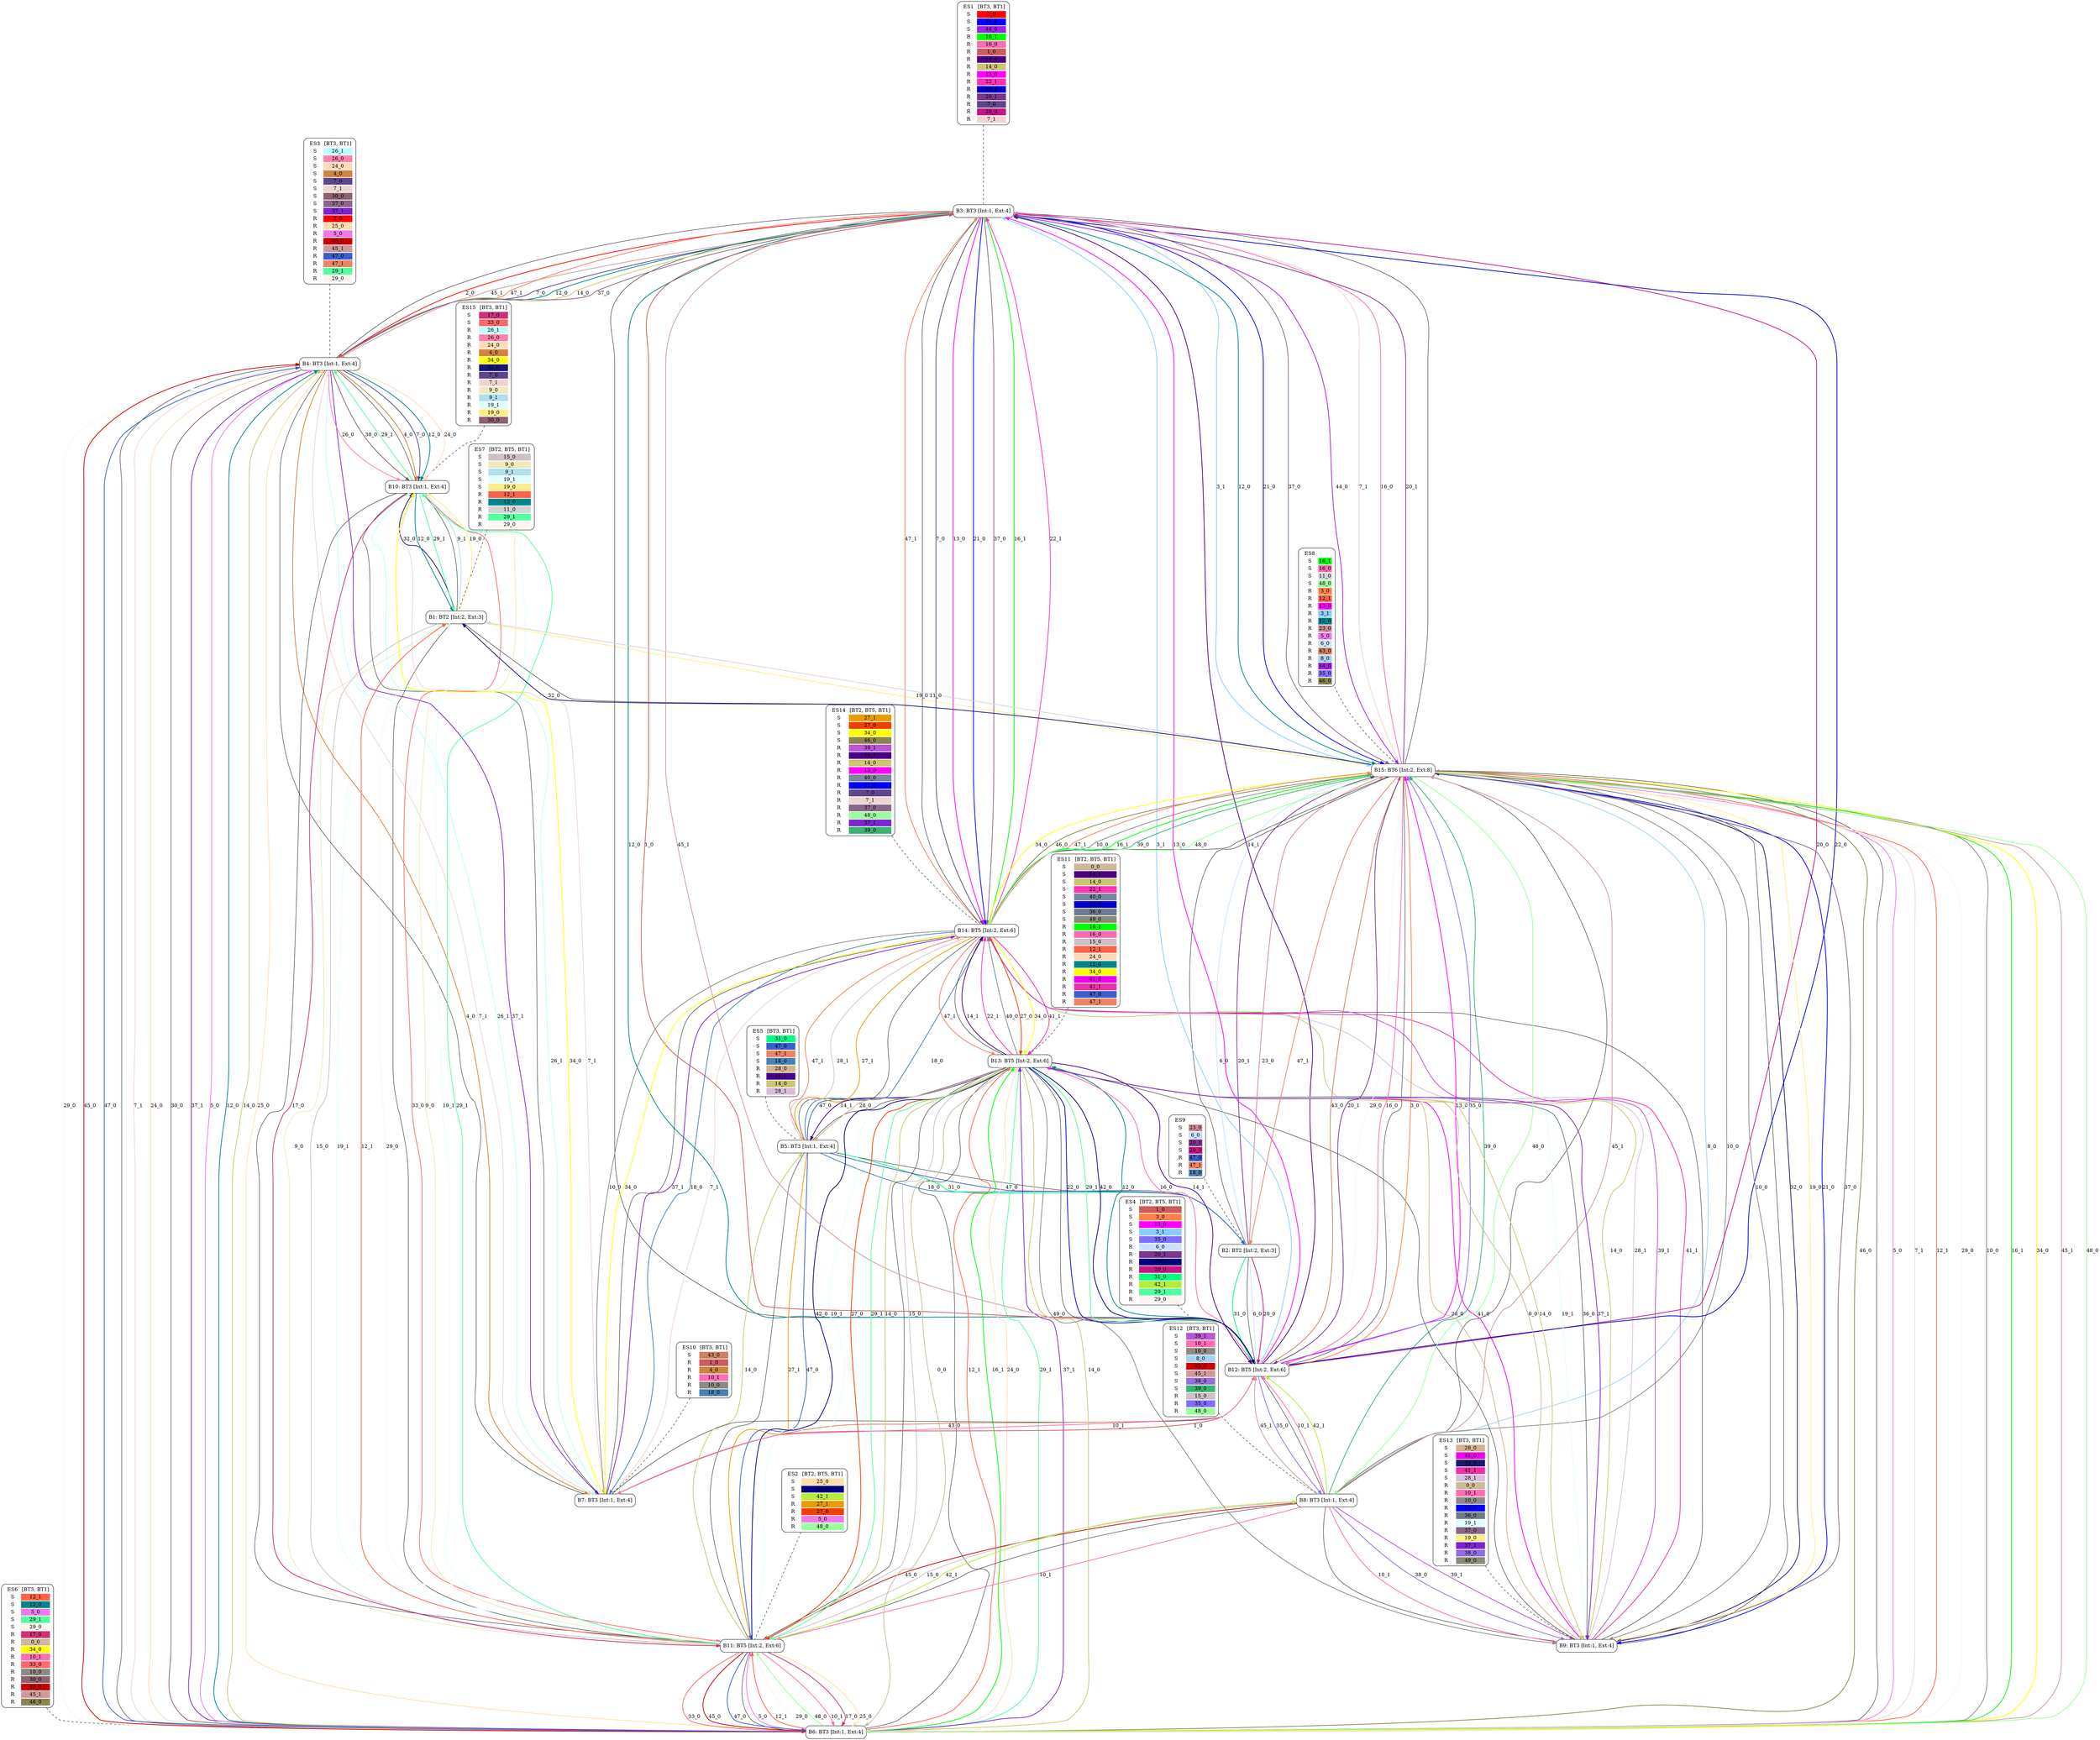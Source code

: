 digraph network {
  ES1 [ label=<<TABLE  BORDER="0"><TR> <TD ALIGN="CENTER" BORDER="0"> ES1 </TD> <TD>[BT3, BT1]</TD> </TR><TR><TD>S</TD><TD BGCOLOR="red">2_0</TD></TR>
<TR><TD>S</TD><TD BGCOLOR="blue">21_0</TD></TR>
<TR><TD>S</TD><TD BGCOLOR="purple">44_0</TD></TR>
<TR><TD>R</TD><TD BGCOLOR="green">16_1</TD></TR>
<TR><TD>R</TD><TD BGCOLOR="hotpink">16_0</TD></TR>
<TR><TD>R</TD><TD BGCOLOR="indianred">1_0</TD></TR>
<TR><TD>R</TD><TD BGCOLOR="indigo">14_1</TD></TR>
<TR><TD>R</TD><TD BGCOLOR="khaki3">14_0</TD></TR>
<TR><TD>R</TD><TD BGCOLOR="magenta1">13_0</TD></TR>
<TR><TD>R</TD><TD BGCOLOR="maroon1">22_1</TD></TR>
<TR><TD>R</TD><TD BGCOLOR="mediumblue">22_0</TD></TR>
<TR><TD>R</TD><TD BGCOLOR="mediumorchid4">20_1</TD></TR>
<TR><TD>R</TD><TD BGCOLOR="mediumpurple4">7_0</TD></TR>
<TR><TD>R</TD><TD BGCOLOR="mediumvioletred">20_0</TD></TR>
<TR><TD>R</TD><TD BGCOLOR="mistyrose2">7_1</TD></TR>
</TABLE>> shape="box" style="rounded" ];
  ES2 [ label=<<TABLE  BORDER="0"><TR> <TD ALIGN="CENTER" BORDER="0"> ES2 </TD> <TD>[BT2, BT5, BT1]</TD> </TR><TR><TD>S</TD><TD BGCOLOR="navajowhite1">25_0</TD></TR>
<TR><TD>S</TD><TD BGCOLOR="navyblue">42_0</TD></TR>
<TR><TD>S</TD><TD BGCOLOR="olivedrab2">42_1</TD></TR>
<TR><TD>R</TD><TD BGCOLOR="orange2">27_1</TD></TR>
<TR><TD>R</TD><TD BGCOLOR="orangered2">27_0</TD></TR>
<TR><TD>R</TD><TD BGCOLOR="orchid2">5_0</TD></TR>
<TR><TD>R</TD><TD BGCOLOR="palegreen1">48_0</TD></TR>
</TABLE>> shape="box" style="rounded" ];
  ES3 [ label=<<TABLE  BORDER="0"><TR> <TD ALIGN="CENTER" BORDER="0"> ES3 </TD> <TD>[BT3, BT1]</TD> </TR><TR><TD>S</TD><TD BGCOLOR="paleturquoise1">26_1</TD></TR>
<TR><TD>S</TD><TD BGCOLOR="palevioletred1">26_0</TD></TR>
<TR><TD>S</TD><TD BGCOLOR="peachpuff">24_0</TD></TR>
<TR><TD>S</TD><TD BGCOLOR="peru">4_0</TD></TR>
<TR><TD>S</TD><TD BGCOLOR="mediumpurple4">7_0</TD></TR>
<TR><TD>S</TD><TD BGCOLOR="mistyrose2">7_1</TD></TR>
<TR><TD>S</TD><TD BGCOLOR="pink4">30_0</TD></TR>
<TR><TD>S</TD><TD BGCOLOR="plum4">37_0</TD></TR>
<TR><TD>S</TD><TD BGCOLOR="purple3">37_1</TD></TR>
<TR><TD>R</TD><TD BGCOLOR="red">2_0</TD></TR>
<TR><TD>R</TD><TD BGCOLOR="navajowhite1">25_0</TD></TR>
<TR><TD>R</TD><TD BGCOLOR="orchid2">5_0</TD></TR>
<TR><TD>R</TD><TD BGCOLOR="red3">45_0</TD></TR>
<TR><TD>R</TD><TD BGCOLOR="rosybrown3">45_1</TD></TR>
<TR><TD>R</TD><TD BGCOLOR="royalblue3">47_0</TD></TR>
<TR><TD>R</TD><TD BGCOLOR="salmon2">47_1</TD></TR>
<TR><TD>R</TD><TD BGCOLOR="seagreen1">29_1</TD></TR>
<TR><TD>R</TD><TD BGCOLOR="seashell1">29_0</TD></TR>
</TABLE>> shape="box" style="rounded" ];
  ES4 [ label=<<TABLE  BORDER="0"><TR> <TD ALIGN="CENTER" BORDER="0"> ES4 </TD> <TD>[BT2, BT5, BT1]</TD> </TR><TR><TD>S</TD><TD BGCOLOR="indianred">1_0</TD></TR>
<TR><TD>S</TD><TD BGCOLOR="sienna1">3_0</TD></TR>
<TR><TD>S</TD><TD BGCOLOR="magenta1">13_0</TD></TR>
<TR><TD>S</TD><TD BGCOLOR="skyblue1">3_1</TD></TR>
<TR><TD>S</TD><TD BGCOLOR="slateblue1">35_0</TD></TR>
<TR><TD>R</TD><TD BGCOLOR="slategray1">6_0</TD></TR>
<TR><TD>R</TD><TD BGCOLOR="mediumorchid4">20_1</TD></TR>
<TR><TD>R</TD><TD BGCOLOR="navyblue">42_0</TD></TR>
<TR><TD>R</TD><TD BGCOLOR="mediumvioletred">20_0</TD></TR>
<TR><TD>R</TD><TD BGCOLOR="springgreen">31_0</TD></TR>
<TR><TD>R</TD><TD BGCOLOR="olivedrab2">42_1</TD></TR>
<TR><TD>R</TD><TD BGCOLOR="seagreen1">29_1</TD></TR>
<TR><TD>R</TD><TD BGCOLOR="seashell1">29_0</TD></TR>
</TABLE>> shape="box" style="rounded" ];
  ES5 [ label=<<TABLE  BORDER="0"><TR> <TD ALIGN="CENTER" BORDER="0"> ES5 </TD> <TD>[BT3, BT1]</TD> </TR><TR><TD>S</TD><TD BGCOLOR="springgreen">31_0</TD></TR>
<TR><TD>S</TD><TD BGCOLOR="royalblue3">47_0</TD></TR>
<TR><TD>S</TD><TD BGCOLOR="salmon2">47_1</TD></TR>
<TR><TD>S</TD><TD BGCOLOR="steelblue">18_0</TD></TR>
<TR><TD>R</TD><TD BGCOLOR="tan">28_0</TD></TR>
<TR><TD>R</TD><TD BGCOLOR="indigo">14_1</TD></TR>
<TR><TD>R</TD><TD BGCOLOR="khaki3">14_0</TD></TR>
<TR><TD>R</TD><TD BGCOLOR="thistle">28_1</TD></TR>
</TABLE>> shape="box" style="rounded" ];
  ES6 [ label=<<TABLE  BORDER="0"><TR> <TD ALIGN="CENTER" BORDER="0"> ES6 </TD> <TD>[BT3, BT1]</TD> </TR><TR><TD>S</TD><TD BGCOLOR="tomato">12_1</TD></TR>
<TR><TD>S</TD><TD BGCOLOR="turquoise4">12_0</TD></TR>
<TR><TD>S</TD><TD BGCOLOR="orchid2">5_0</TD></TR>
<TR><TD>S</TD><TD BGCOLOR="seagreen1">29_1</TD></TR>
<TR><TD>S</TD><TD BGCOLOR="seashell1">29_0</TD></TR>
<TR><TD>R</TD><TD BGCOLOR="violetred3">17_0</TD></TR>
<TR><TD>R</TD><TD BGCOLOR="wheat3">0_0</TD></TR>
<TR><TD>R</TD><TD BGCOLOR="yellow1">34_0</TD></TR>
<TR><TD>R</TD><TD BGCOLOR="hotpink1">10_1</TD></TR>
<TR><TD>R</TD><TD BGCOLOR="indianred1">33_0</TD></TR>
<TR><TD>R</TD><TD BGCOLOR="ivory4">10_0</TD></TR>
<TR><TD>R</TD><TD BGCOLOR="pink4">30_0</TD></TR>
<TR><TD>R</TD><TD BGCOLOR="red3">45_0</TD></TR>
<TR><TD>R</TD><TD BGCOLOR="rosybrown3">45_1</TD></TR>
<TR><TD>R</TD><TD BGCOLOR="khaki4">46_0</TD></TR>
</TABLE>> shape="box" style="rounded" ];
  ES7 [ label=<<TABLE  BORDER="0"><TR> <TD ALIGN="CENTER" BORDER="0"> ES7 </TD> <TD>[BT2, BT5, BT1]</TD> </TR><TR><TD>S</TD><TD BGCOLOR="lavenderblush3">15_0</TD></TR>
<TR><TD>S</TD><TD BGCOLOR="lemonchiffon2">9_0</TD></TR>
<TR><TD>S</TD><TD BGCOLOR="lightblue2">9_1</TD></TR>
<TR><TD>S</TD><TD BGCOLOR="lightcyan1">19_1</TD></TR>
<TR><TD>S</TD><TD BGCOLOR="lightgoldenrod1">19_0</TD></TR>
<TR><TD>R</TD><TD BGCOLOR="tomato">12_1</TD></TR>
<TR><TD>R</TD><TD BGCOLOR="turquoise4">12_0</TD></TR>
<TR><TD>R</TD><TD BGCOLOR="lightgray">11_0</TD></TR>
<TR><TD>R</TD><TD BGCOLOR="seagreen1">29_1</TD></TR>
<TR><TD>R</TD><TD BGCOLOR="seashell1">29_0</TD></TR>
</TABLE>> shape="box" style="rounded" ];
  ES8 [ label=<<TABLE  BORDER="0"><TR> <TD ALIGN="CENTER" BORDER="0"> ES8 </TD>  </TR><TR><TD>S</TD><TD BGCOLOR="green">16_1</TD></TR>
<TR><TD>S</TD><TD BGCOLOR="hotpink">16_0</TD></TR>
<TR><TD>S</TD><TD BGCOLOR="lightgray">11_0</TD></TR>
<TR><TD>S</TD><TD BGCOLOR="palegreen1">48_0</TD></TR>
<TR><TD>R</TD><TD BGCOLOR="sienna1">3_0</TD></TR>
<TR><TD>R</TD><TD BGCOLOR="tomato">12_1</TD></TR>
<TR><TD>R</TD><TD BGCOLOR="magenta1">13_0</TD></TR>
<TR><TD>R</TD><TD BGCOLOR="skyblue1">3_1</TD></TR>
<TR><TD>R</TD><TD BGCOLOR="turquoise4">12_0</TD></TR>
<TR><TD>R</TD><TD BGCOLOR="lightpink3">23_0</TD></TR>
<TR><TD>R</TD><TD BGCOLOR="orchid2">5_0</TD></TR>
<TR><TD>R</TD><TD BGCOLOR="slategray1">6_0</TD></TR>
<TR><TD>R</TD><TD BGCOLOR="lightsalmon3">43_0</TD></TR>
<TR><TD>R</TD><TD BGCOLOR="lightskyblue2">8_0</TD></TR>
<TR><TD>R</TD><TD BGCOLOR="purple">44_0</TD></TR>
<TR><TD>R</TD><TD BGCOLOR="slateblue1">35_0</TD></TR>
<TR><TD>R</TD><TD BGCOLOR="khaki4">46_0</TD></TR>
</TABLE>> shape="box" style="rounded" ];
  ES9 [ label=<<TABLE  BORDER="0"><TR> <TD ALIGN="CENTER" BORDER="0"> ES9 </TD>  </TR><TR><TD>S</TD><TD BGCOLOR="lightpink3">23_0</TD></TR>
<TR><TD>S</TD><TD BGCOLOR="slategray1">6_0</TD></TR>
<TR><TD>S</TD><TD BGCOLOR="mediumorchid4">20_1</TD></TR>
<TR><TD>S</TD><TD BGCOLOR="mediumvioletred">20_0</TD></TR>
<TR><TD>R</TD><TD BGCOLOR="royalblue3">47_0</TD></TR>
<TR><TD>R</TD><TD BGCOLOR="salmon2">47_1</TD></TR>
<TR><TD>R</TD><TD BGCOLOR="steelblue">18_0</TD></TR>
</TABLE>> shape="box" style="rounded" ];
  ES10 [ label=<<TABLE  BORDER="0"><TR> <TD ALIGN="CENTER" BORDER="0"> ES10 </TD> <TD>[BT3, BT1]</TD> </TR><TR><TD>S</TD><TD BGCOLOR="lightsalmon3">43_0</TD></TR>
<TR><TD>R</TD><TD BGCOLOR="indianred">1_0</TD></TR>
<TR><TD>R</TD><TD BGCOLOR="peru">4_0</TD></TR>
<TR><TD>R</TD><TD BGCOLOR="hotpink1">10_1</TD></TR>
<TR><TD>R</TD><TD BGCOLOR="ivory4">10_0</TD></TR>
<TR><TD>R</TD><TD BGCOLOR="steelblue">18_0</TD></TR>
</TABLE>> shape="box" style="rounded" ];
  ES11 [ label=<<TABLE  BORDER="0"><TR> <TD ALIGN="CENTER" BORDER="0"> ES11 </TD> <TD>[BT2, BT5, BT1]</TD> </TR><TR><TD>S</TD><TD BGCOLOR="wheat3">0_0</TD></TR>
<TR><TD>S</TD><TD BGCOLOR="indigo">14_1</TD></TR>
<TR><TD>S</TD><TD BGCOLOR="khaki3">14_0</TD></TR>
<TR><TD>S</TD><TD BGCOLOR="maroon1">22_1</TD></TR>
<TR><TD>S</TD><TD BGCOLOR="lightslategrey">40_0</TD></TR>
<TR><TD>S</TD><TD BGCOLOR="mediumblue">22_0</TD></TR>
<TR><TD>S</TD><TD BGCOLOR="lightsteelblue4">36_0</TD></TR>
<TR><TD>S</TD><TD BGCOLOR="lightyellow4">49_0</TD></TR>
<TR><TD>R</TD><TD BGCOLOR="green">16_1</TD></TR>
<TR><TD>R</TD><TD BGCOLOR="hotpink">16_0</TD></TR>
<TR><TD>R</TD><TD BGCOLOR="lavenderblush3">15_0</TD></TR>
<TR><TD>R</TD><TD BGCOLOR="tomato">12_1</TD></TR>
<TR><TD>R</TD><TD BGCOLOR="peachpuff">24_0</TD></TR>
<TR><TD>R</TD><TD BGCOLOR="turquoise4">12_0</TD></TR>
<TR><TD>R</TD><TD BGCOLOR="yellow1">34_0</TD></TR>
<TR><TD>R</TD><TD BGCOLOR="magenta2">41_0</TD></TR>
<TR><TD>R</TD><TD BGCOLOR="maroon2">41_1</TD></TR>
<TR><TD>R</TD><TD BGCOLOR="royalblue3">47_0</TD></TR>
<TR><TD>R</TD><TD BGCOLOR="salmon2">47_1</TD></TR>
</TABLE>> shape="box" style="rounded" ];
  ES12 [ label=<<TABLE  BORDER="0"><TR> <TD ALIGN="CENTER" BORDER="0"> ES12 </TD> <TD>[BT3, BT1]</TD> </TR><TR><TD>S</TD><TD BGCOLOR="mediumorchid">39_1</TD></TR>
<TR><TD>S</TD><TD BGCOLOR="hotpink1">10_1</TD></TR>
<TR><TD>S</TD><TD BGCOLOR="ivory4">10_0</TD></TR>
<TR><TD>S</TD><TD BGCOLOR="lightskyblue2">8_0</TD></TR>
<TR><TD>S</TD><TD BGCOLOR="red3">45_0</TD></TR>
<TR><TD>S</TD><TD BGCOLOR="rosybrown3">45_1</TD></TR>
<TR><TD>S</TD><TD BGCOLOR="mediumpurple">38_0</TD></TR>
<TR><TD>S</TD><TD BGCOLOR="mediumseagreen">39_0</TD></TR>
<TR><TD>R</TD><TD BGCOLOR="lavenderblush3">15_0</TD></TR>
<TR><TD>R</TD><TD BGCOLOR="slateblue1">35_0</TD></TR>
<TR><TD>R</TD><TD BGCOLOR="palegreen1">48_0</TD></TR>
</TABLE>> shape="box" style="rounded" ];
  ES13 [ label=<<TABLE  BORDER="0"><TR> <TD ALIGN="CENTER" BORDER="0"> ES13 </TD> <TD>[BT3, BT1]</TD> </TR><TR><TD>S</TD><TD BGCOLOR="tan">28_0</TD></TR>
<TR><TD>S</TD><TD BGCOLOR="magenta2">41_0</TD></TR>
<TR><TD>S</TD><TD BGCOLOR="midnightblue">32_0</TD></TR>
<TR><TD>S</TD><TD BGCOLOR="maroon2">41_1</TD></TR>
<TR><TD>S</TD><TD BGCOLOR="thistle">28_1</TD></TR>
<TR><TD>R</TD><TD BGCOLOR="wheat3">0_0</TD></TR>
<TR><TD>R</TD><TD BGCOLOR="hotpink1">10_1</TD></TR>
<TR><TD>R</TD><TD BGCOLOR="ivory4">10_0</TD></TR>
<TR><TD>R</TD><TD BGCOLOR="blue">21_0</TD></TR>
<TR><TD>R</TD><TD BGCOLOR="lightsteelblue4">36_0</TD></TR>
<TR><TD>R</TD><TD BGCOLOR="lightcyan1">19_1</TD></TR>
<TR><TD>R</TD><TD BGCOLOR="plum4">37_0</TD></TR>
<TR><TD>R</TD><TD BGCOLOR="lightgoldenrod1">19_0</TD></TR>
<TR><TD>R</TD><TD BGCOLOR="purple3">37_1</TD></TR>
<TR><TD>R</TD><TD BGCOLOR="mediumpurple">38_0</TD></TR>
<TR><TD>R</TD><TD BGCOLOR="lightyellow4">49_0</TD></TR>
</TABLE>> shape="box" style="rounded" ];
  ES14 [ label=<<TABLE  BORDER="0"><TR> <TD ALIGN="CENTER" BORDER="0"> ES14 </TD> <TD>[BT2, BT5, BT1]</TD> </TR><TR><TD>S</TD><TD BGCOLOR="orange2">27_1</TD></TR>
<TR><TD>S</TD><TD BGCOLOR="orangered2">27_0</TD></TR>
<TR><TD>S</TD><TD BGCOLOR="yellow1">34_0</TD></TR>
<TR><TD>S</TD><TD BGCOLOR="khaki4">46_0</TD></TR>
<TR><TD>R</TD><TD BGCOLOR="mediumorchid">39_1</TD></TR>
<TR><TD>R</TD><TD BGCOLOR="indigo">14_1</TD></TR>
<TR><TD>R</TD><TD BGCOLOR="khaki3">14_0</TD></TR>
<TR><TD>R</TD><TD BGCOLOR="magenta1">13_0</TD></TR>
<TR><TD>R</TD><TD BGCOLOR="lightslategrey">40_0</TD></TR>
<TR><TD>R</TD><TD BGCOLOR="blue">21_0</TD></TR>
<TR><TD>R</TD><TD BGCOLOR="mediumpurple4">7_0</TD></TR>
<TR><TD>R</TD><TD BGCOLOR="mistyrose2">7_1</TD></TR>
<TR><TD>R</TD><TD BGCOLOR="plum4">37_0</TD></TR>
<TR><TD>R</TD><TD BGCOLOR="palegreen1">48_0</TD></TR>
<TR><TD>R</TD><TD BGCOLOR="purple3">37_1</TD></TR>
<TR><TD>R</TD><TD BGCOLOR="mediumseagreen">39_0</TD></TR>
</TABLE>> shape="box" style="rounded" ];
  ES15 [ label=<<TABLE  BORDER="0"><TR> <TD ALIGN="CENTER" BORDER="0"> ES15 </TD> <TD>[BT3, BT1]</TD> </TR><TR><TD>S</TD><TD BGCOLOR="violetred3">17_0</TD></TR>
<TR><TD>S</TD><TD BGCOLOR="indianred1">33_0</TD></TR>
<TR><TD>R</TD><TD BGCOLOR="paleturquoise1">26_1</TD></TR>
<TR><TD>R</TD><TD BGCOLOR="palevioletred1">26_0</TD></TR>
<TR><TD>R</TD><TD BGCOLOR="peachpuff">24_0</TD></TR>
<TR><TD>R</TD><TD BGCOLOR="peru">4_0</TD></TR>
<TR><TD>R</TD><TD BGCOLOR="yellow1">34_0</TD></TR>
<TR><TD>R</TD><TD BGCOLOR="midnightblue">32_0</TD></TR>
<TR><TD>R</TD><TD BGCOLOR="mediumpurple4">7_0</TD></TR>
<TR><TD>R</TD><TD BGCOLOR="mistyrose2">7_1</TD></TR>
<TR><TD>R</TD><TD BGCOLOR="lemonchiffon2">9_0</TD></TR>
<TR><TD>R</TD><TD BGCOLOR="lightblue2">9_1</TD></TR>
<TR><TD>R</TD><TD BGCOLOR="lightcyan1">19_1</TD></TR>
<TR><TD>R</TD><TD BGCOLOR="lightgoldenrod1">19_0</TD></TR>
<TR><TD>R</TD><TD BGCOLOR="pink4">30_0</TD></TR>
</TABLE>> shape="box" style="rounded" ];
  B1 [ label="B1: BT2 [Int:2, Ext:3]" shape="box" style="rounded" ];
  B2 [ label="B2: BT2 [Int:2, Ext:3]" shape="box" style="rounded" ];
  B3 [ label="B3: BT3 [Int:1, Ext:4]" shape="box" style="rounded" ];
  B4 [ label="B4: BT3 [Int:1, Ext:4]" shape="box" style="rounded" ];
  B5 [ label="B5: BT3 [Int:1, Ext:4]" shape="box" style="rounded" ];
  B6 [ label="B6: BT3 [Int:1, Ext:4]" shape="box" style="rounded" ];
  B7 [ label="B7: BT3 [Int:1, Ext:4]" shape="box" style="rounded" ];
  B8 [ label="B8: BT3 [Int:1, Ext:4]" shape="box" style="rounded" ];
  B9 [ label="B9: BT3 [Int:1, Ext:4]" shape="box" style="rounded" ];
  B10 [ label="B10: BT3 [Int:1, Ext:4]" shape="box" style="rounded" ];
  B11 [ label="B11: BT5 [Int:2, Ext:6]" shape="box" style="rounded" ];
  B12 [ label="B12: BT5 [Int:2, Ext:6]" shape="box" style="rounded" ];
  B13 [ label="B13: BT5 [Int:2, Ext:6]" shape="box" style="rounded" ];
  B14 [ label="B14: BT5 [Int:2, Ext:6]" shape="box" style="rounded" ];
  B15 [ label="B15: BT6 [Int:2, Ext:8]" shape="box" style="rounded" ];
  ES1 -> B3 [ style="dashed" arrowhead="none" ];
  ES2 -> B11 [ style="dashed" arrowhead="none" ];
  ES3 -> B4 [ style="dashed" arrowhead="none" ];
  ES4 -> B12 [ style="dashed" arrowhead="none" ];
  ES5 -> B5 [ style="dashed" arrowhead="none" ];
  ES6 -> B6 [ style="dashed" arrowhead="none" ];
  ES7 -> B1 [ style="dashed" arrowhead="none" ];
  ES8 -> B15 [ style="dashed" arrowhead="none" ];
  ES9 -> B2 [ style="dashed" arrowhead="none" ];
  ES10 -> B7 [ style="dashed" arrowhead="none" ];
  ES11 -> B13 [ style="dashed" arrowhead="none" ];
  ES12 -> B8 [ style="dashed" arrowhead="none" ];
  ES13 -> B9 [ style="dashed" arrowhead="none" ];
  ES14 -> B14 [ style="dashed" arrowhead="none" ];
  ES15 -> B10 [ style="dashed" arrowhead="none" ];
  B1 -> B10 [ arrowhead="none" ];
  B1 -> B11 [ arrowhead="none" ];
  B1 -> B15 [ arrowhead="none" ];
  B2 -> B5 [ arrowhead="none" ];
  B2 -> B12 [ arrowhead="none" ];
  B2 -> B15 [ arrowhead="none" ];
  B3 -> B4 [ arrowhead="none" ];
  B3 -> B12 [ arrowhead="none" ];
  B3 -> B14 [ arrowhead="none" ];
  B3 -> B15 [ arrowhead="none" ];
  B4 -> B6 [ arrowhead="none" ];
  B4 -> B7 [ arrowhead="none" ];
  B4 -> B10 [ arrowhead="none" ];
  B5 -> B11 [ arrowhead="none" ];
  B5 -> B13 [ arrowhead="none" ];
  B5 -> B14 [ arrowhead="none" ];
  B6 -> B11 [ arrowhead="none" ];
  B6 -> B13 [ arrowhead="none" ];
  B6 -> B15 [ arrowhead="none" ];
  B7 -> B10 [ arrowhead="none" ];
  B7 -> B12 [ arrowhead="none" ];
  B7 -> B14 [ arrowhead="none" ];
  B8 -> B9 [ arrowhead="none" ];
  B8 -> B11 [ arrowhead="none" ];
  B8 -> B12 [ arrowhead="none" ];
  B8 -> B15 [ arrowhead="none" ];
  B9 -> B13 [ arrowhead="none" ];
  B9 -> B14 [ arrowhead="none" ];
  B9 -> B15 [ arrowhead="none" ];
  B10 -> B11 [ arrowhead="none" ];
  B11 -> B13 [ arrowhead="none" ];
  B12 -> B13 [ arrowhead="none" ];
  B12 -> B15 [ arrowhead="none" ];
  B13 -> B14 [ arrowhead="none" ];
  B14 -> B15 [ arrowhead="none" ];
  B13 -> B6 [ label="0_0" color="wheat3" style="bold" ];
  B13 -> B9 [ label="0_0" color="wheat3" style="bold" ];
  B12 -> B3 [ label="1_0" color="indianred" style="bold" ];
  B12 -> B7 [ label="1_0" color="indianred" style="bold" ];
  B3 -> B4 [ label="2_0" color="red" style="bold" ];
  B12 -> B15 [ label="3_0" color="sienna1" style="bold" ];
  B12 -> B3 [ label="3_1" color="skyblue1" style="bold" ];
  B3 -> B15 [ label="3_1" color="skyblue1" style="bold" ];
  B4 -> B7 [ label="4_0" color="peru" style="bold" ];
  B4 -> B10 [ label="4_0" color="peru" style="bold" ];
  B6 -> B4 [ label="5_0" color="orchid2" style="bold" ];
  B6 -> B11 [ label="5_0" color="orchid2" style="bold" ];
  B6 -> B15 [ label="5_0" color="orchid2" style="bold" ];
  B2 -> B12 [ label="6_0" color="slategray1" style="bold" ];
  B2 -> B15 [ label="6_0" color="slategray1" style="bold" ];
  B4 -> B3 [ label="7_0" color="mediumpurple4" style="bold" ];
  B4 -> B10 [ label="7_0" color="mediumpurple4" style="bold" ];
  B3 -> B14 [ label="7_0" color="mediumpurple4" style="bold" ];
  B4 -> B6 [ label="7_1" color="mistyrose2" style="bold" ];
  B4 -> B7 [ label="7_1" color="mistyrose2" style="bold" ];
  B6 -> B15 [ label="7_1" color="mistyrose2" style="bold" ];
  B7 -> B10 [ label="7_1" color="mistyrose2" style="bold" ];
  B7 -> B14 [ label="7_1" color="mistyrose2" style="bold" ];
  B15 -> B3 [ label="7_1" color="mistyrose2" style="bold" ];
  B8 -> B15 [ label="8_0" color="lightskyblue2" style="bold" ];
  B1 -> B11 [ label="9_0" color="lemonchiffon2" style="bold" ];
  B11 -> B10 [ label="9_0" color="lemonchiffon2" style="bold" ];
  B1 -> B10 [ label="9_1" color="lightblue2" style="bold" ];
  B8 -> B15 [ label="10_0" color="ivory4" style="bold" ];
  B15 -> B6 [ label="10_0" color="ivory4" style="bold" ];
  B15 -> B9 [ label="10_0" color="ivory4" style="bold" ];
  B15 -> B14 [ label="10_0" color="ivory4" style="bold" ];
  B14 -> B7 [ label="10_0" color="ivory4" style="bold" ];
  B8 -> B9 [ label="10_1" color="hotpink1" style="bold" ];
  B8 -> B11 [ label="10_1" color="hotpink1" style="bold" ];
  B8 -> B12 [ label="10_1" color="hotpink1" style="bold" ];
  B11 -> B6 [ label="10_1" color="hotpink1" style="bold" ];
  B12 -> B7 [ label="10_1" color="hotpink1" style="bold" ];
  B15 -> B1 [ label="11_0" color="lightgray" style="bold" ];
  B6 -> B4 [ label="12_0" color="turquoise4" style="bold" ];
  B4 -> B3 [ label="12_0" color="turquoise4" style="bold" ];
  B4 -> B10 [ label="12_0" color="turquoise4" style="bold" ];
  B3 -> B12 [ label="12_0" color="turquoise4" style="bold" ];
  B3 -> B15 [ label="12_0" color="turquoise4" style="bold" ];
  B10 -> B1 [ label="12_0" color="turquoise4" style="bold" ];
  B12 -> B13 [ label="12_0" color="turquoise4" style="bold" ];
  B6 -> B11 [ label="12_1" color="tomato" style="bold" ];
  B6 -> B13 [ label="12_1" color="tomato" style="bold" ];
  B6 -> B15 [ label="12_1" color="tomato" style="bold" ];
  B11 -> B1 [ label="12_1" color="tomato" style="bold" ];
  B12 -> B3 [ label="13_0" color="magenta1" style="bold" ];
  B12 -> B15 [ label="13_0" color="magenta1" style="bold" ];
  B3 -> B14 [ label="13_0" color="magenta1" style="bold" ];
  B13 -> B6 [ label="14_0" color="khaki3" style="bold" ];
  B13 -> B9 [ label="14_0" color="khaki3" style="bold" ];
  B13 -> B11 [ label="14_0" color="khaki3" style="bold" ];
  B6 -> B4 [ label="14_0" color="khaki3" style="bold" ];
  B9 -> B14 [ label="14_0" color="khaki3" style="bold" ];
  B11 -> B5 [ label="14_0" color="khaki3" style="bold" ];
  B4 -> B3 [ label="14_0" color="khaki3" style="bold" ];
  B13 -> B5 [ label="14_1" color="indigo" style="bold" ];
  B13 -> B12 [ label="14_1" color="indigo" style="bold" ];
  B13 -> B14 [ label="14_1" color="indigo" style="bold" ];
  B12 -> B3 [ label="14_1" color="indigo" style="bold" ];
  B1 -> B11 [ label="15_0" color="lavenderblush3" style="bold" ];
  B11 -> B8 [ label="15_0" color="lavenderblush3" style="bold" ];
  B11 -> B13 [ label="15_0" color="lavenderblush3" style="bold" ];
  B15 -> B3 [ label="16_0" color="hotpink" style="bold" ];
  B15 -> B12 [ label="16_0" color="hotpink" style="bold" ];
  B12 -> B13 [ label="16_0" color="hotpink" style="bold" ];
  B15 -> B6 [ label="16_1" color="green" style="bold" ];
  B15 -> B14 [ label="16_1" color="green" style="bold" ];
  B6 -> B13 [ label="16_1" color="green" style="bold" ];
  B14 -> B3 [ label="16_1" color="green" style="bold" ];
  B10 -> B11 [ label="17_0" color="violetred3" style="bold" ];
  B11 -> B6 [ label="17_0" color="violetred3" style="bold" ];
  B5 -> B2 [ label="18_0" color="steelblue" style="bold" ];
  B5 -> B14 [ label="18_0" color="steelblue" style="bold" ];
  B14 -> B7 [ label="18_0" color="steelblue" style="bold" ];
  B1 -> B10 [ label="19_0" color="lightgoldenrod1" style="bold" ];
  B1 -> B15 [ label="19_0" color="lightgoldenrod1" style="bold" ];
  B15 -> B9 [ label="19_0" color="lightgoldenrod1" style="bold" ];
  B1 -> B11 [ label="19_1" color="lightcyan1" style="bold" ];
  B11 -> B10 [ label="19_1" color="lightcyan1" style="bold" ];
  B11 -> B13 [ label="19_1" color="lightcyan1" style="bold" ];
  B13 -> B9 [ label="19_1" color="lightcyan1" style="bold" ];
  B2 -> B12 [ label="20_0" color="mediumvioletred" style="bold" ];
  B12 -> B3 [ label="20_0" color="mediumvioletred" style="bold" ];
  B2 -> B15 [ label="20_1" color="mediumorchid4" style="bold" ];
  B15 -> B3 [ label="20_1" color="mediumorchid4" style="bold" ];
  B15 -> B12 [ label="20_1" color="mediumorchid4" style="bold" ];
  B3 -> B14 [ label="21_0" color="blue" style="bold" ];
  B3 -> B15 [ label="21_0" color="blue" style="bold" ];
  B15 -> B9 [ label="21_0" color="blue" style="bold" ];
  B13 -> B12 [ label="22_0" color="mediumblue" style="bold" ];
  B12 -> B3 [ label="22_0" color="mediumblue" style="bold" ];
  B13 -> B14 [ label="22_1" color="maroon1" style="bold" ];
  B14 -> B3 [ label="22_1" color="maroon1" style="bold" ];
  B2 -> B15 [ label="23_0" color="lightpink3" style="bold" ];
  B4 -> B6 [ label="24_0" color="peachpuff" style="bold" ];
  B4 -> B10 [ label="24_0" color="peachpuff" style="bold" ];
  B6 -> B13 [ label="24_0" color="peachpuff" style="bold" ];
  B11 -> B6 [ label="25_0" color="navajowhite1" style="bold" ];
  B6 -> B4 [ label="25_0" color="navajowhite1" style="bold" ];
  B4 -> B10 [ label="26_0" color="palevioletred1" style="bold" ];
  B4 -> B7 [ label="26_1" color="paleturquoise1" style="bold" ];
  B7 -> B10 [ label="26_1" color="paleturquoise1" style="bold" ];
  B14 -> B13 [ label="27_0" color="orangered2" style="bold" ];
  B13 -> B11 [ label="27_0" color="orangered2" style="bold" ];
  B14 -> B5 [ label="27_1" color="orange2" style="bold" ];
  B5 -> B11 [ label="27_1" color="orange2" style="bold" ];
  B9 -> B13 [ label="28_0" color="tan" style="bold" ];
  B13 -> B5 [ label="28_0" color="tan" style="bold" ];
  B9 -> B14 [ label="28_1" color="thistle" style="bold" ];
  B14 -> B5 [ label="28_1" color="thistle" style="bold" ];
  B6 -> B4 [ label="29_0" color="seashell1" style="bold" ];
  B6 -> B11 [ label="29_0" color="seashell1" style="bold" ];
  B6 -> B15 [ label="29_0" color="seashell1" style="bold" ];
  B11 -> B1 [ label="29_0" color="seashell1" style="bold" ];
  B15 -> B12 [ label="29_0" color="seashell1" style="bold" ];
  B6 -> B13 [ label="29_1" color="seagreen1" style="bold" ];
  B13 -> B11 [ label="29_1" color="seagreen1" style="bold" ];
  B13 -> B12 [ label="29_1" color="seagreen1" style="bold" ];
  B11 -> B10 [ label="29_1" color="seagreen1" style="bold" ];
  B10 -> B1 [ label="29_1" color="seagreen1" style="bold" ];
  B10 -> B4 [ label="29_1" color="seagreen1" style="bold" ];
  B4 -> B6 [ label="30_0" color="pink4" style="bold" ];
  B4 -> B10 [ label="30_0" color="pink4" style="bold" ];
  B5 -> B2 [ label="31_0" color="springgreen" style="bold" ];
  B2 -> B12 [ label="31_0" color="springgreen" style="bold" ];
  B9 -> B15 [ label="32_0" color="midnightblue" style="bold" ];
  B15 -> B1 [ label="32_0" color="midnightblue" style="bold" ];
  B1 -> B10 [ label="32_0" color="midnightblue" style="bold" ];
  B10 -> B11 [ label="33_0" color="indianred1" style="bold" ];
  B11 -> B6 [ label="33_0" color="indianred1" style="bold" ];
  B14 -> B7 [ label="34_0" color="yellow1" style="bold" ];
  B14 -> B13 [ label="34_0" color="yellow1" style="bold" ];
  B14 -> B15 [ label="34_0" color="yellow1" style="bold" ];
  B7 -> B10 [ label="34_0" color="yellow1" style="bold" ];
  B15 -> B6 [ label="34_0" color="yellow1" style="bold" ];
  B12 -> B8 [ label="35_0" color="slateblue1" style="bold" ];
  B12 -> B15 [ label="35_0" color="slateblue1" style="bold" ];
  B13 -> B9 [ label="36_0" color="lightsteelblue4" style="bold" ];
  B4 -> B3 [ label="37_0" color="plum4" style="bold" ];
  B3 -> B14 [ label="37_0" color="plum4" style="bold" ];
  B3 -> B15 [ label="37_0" color="plum4" style="bold" ];
  B15 -> B9 [ label="37_0" color="plum4" style="bold" ];
  B4 -> B6 [ label="37_1" color="purple3" style="bold" ];
  B4 -> B7 [ label="37_1" color="purple3" style="bold" ];
  B6 -> B13 [ label="37_1" color="purple3" style="bold" ];
  B7 -> B14 [ label="37_1" color="purple3" style="bold" ];
  B13 -> B9 [ label="37_1" color="purple3" style="bold" ];
  B8 -> B9 [ label="38_0" color="mediumpurple" style="bold" ];
  B8 -> B15 [ label="39_0" color="mediumseagreen" style="bold" ];
  B15 -> B14 [ label="39_0" color="mediumseagreen" style="bold" ];
  B8 -> B9 [ label="39_1" color="mediumorchid" style="bold" ];
  B9 -> B14 [ label="39_1" color="mediumorchid" style="bold" ];
  B13 -> B14 [ label="40_0" color="lightslategrey" style="bold" ];
  B9 -> B13 [ label="41_0" color="magenta2" style="bold" ];
  B9 -> B14 [ label="41_1" color="maroon2" style="bold" ];
  B14 -> B13 [ label="41_1" color="maroon2" style="bold" ];
  B11 -> B13 [ label="42_0" color="navyblue" style="bold" ];
  B13 -> B12 [ label="42_0" color="navyblue" style="bold" ];
  B11 -> B8 [ label="42_1" color="olivedrab2" style="bold" ];
  B8 -> B12 [ label="42_1" color="olivedrab2" style="bold" ];
  B7 -> B12 [ label="43_0" color="lightsalmon3" style="bold" ];
  B12 -> B15 [ label="43_0" color="lightsalmon3" style="bold" ];
  B3 -> B15 [ label="44_0" color="purple" style="bold" ];
  B8 -> B11 [ label="45_0" color="red3" style="bold" ];
  B11 -> B6 [ label="45_0" color="red3" style="bold" ];
  B6 -> B4 [ label="45_0" color="red3" style="bold" ];
  B8 -> B12 [ label="45_1" color="rosybrown3" style="bold" ];
  B8 -> B15 [ label="45_1" color="rosybrown3" style="bold" ];
  B12 -> B3 [ label="45_1" color="rosybrown3" style="bold" ];
  B15 -> B6 [ label="45_1" color="rosybrown3" style="bold" ];
  B3 -> B4 [ label="45_1" color="rosybrown3" style="bold" ];
  B14 -> B15 [ label="46_0" color="khaki4" style="bold" ];
  B15 -> B6 [ label="46_0" color="khaki4" style="bold" ];
  B5 -> B2 [ label="47_0" color="royalblue3" style="bold" ];
  B5 -> B11 [ label="47_0" color="royalblue3" style="bold" ];
  B5 -> B13 [ label="47_0" color="royalblue3" style="bold" ];
  B11 -> B6 [ label="47_0" color="royalblue3" style="bold" ];
  B6 -> B4 [ label="47_0" color="royalblue3" style="bold" ];
  B5 -> B14 [ label="47_1" color="salmon2" style="bold" ];
  B14 -> B3 [ label="47_1" color="salmon2" style="bold" ];
  B14 -> B13 [ label="47_1" color="salmon2" style="bold" ];
  B14 -> B15 [ label="47_1" color="salmon2" style="bold" ];
  B3 -> B4 [ label="47_1" color="salmon2" style="bold" ];
  B15 -> B2 [ label="47_1" color="salmon2" style="bold" ];
  B15 -> B6 [ label="48_0" color="palegreen1" style="bold" ];
  B15 -> B8 [ label="48_0" color="palegreen1" style="bold" ];
  B15 -> B14 [ label="48_0" color="palegreen1" style="bold" ];
  B6 -> B11 [ label="48_0" color="palegreen1" style="bold" ];
  B13 -> B9 [ label="49_0" color="lightyellow4" style="bold" ];
}
